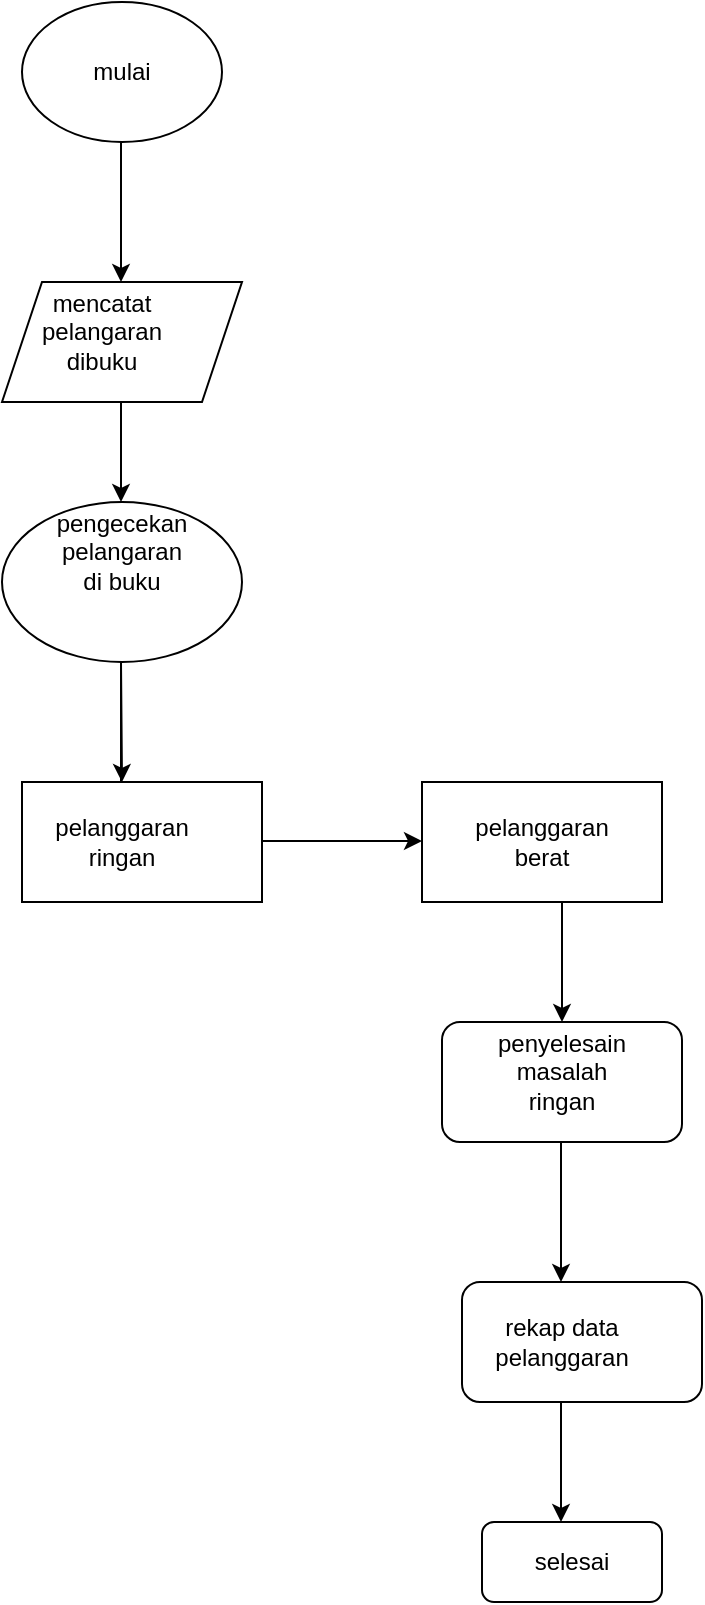 <mxfile version="24.7.4">
  <diagram id="C5RBs43oDa-KdzZeNtuy" name="Page-1">
    <mxGraphModel dx="880" dy="468" grid="1" gridSize="10" guides="1" tooltips="1" connect="1" arrows="1" fold="1" page="1" pageScale="1" pageWidth="827" pageHeight="1169" math="0" shadow="0">
      <root>
        <mxCell id="WIyWlLk6GJQsqaUBKTNV-0" />
        <mxCell id="WIyWlLk6GJQsqaUBKTNV-1" parent="WIyWlLk6GJQsqaUBKTNV-0" />
        <mxCell id="1dfEgHxUh-KY9AhZ73dY-0" value="" style="ellipse;whiteSpace=wrap;html=1;" vertex="1" parent="WIyWlLk6GJQsqaUBKTNV-1">
          <mxGeometry x="320" y="110" width="100" height="70" as="geometry" />
        </mxCell>
        <mxCell id="1dfEgHxUh-KY9AhZ73dY-1" value="mulai" style="text;html=1;align=center;verticalAlign=middle;whiteSpace=wrap;rounded=0;" vertex="1" parent="WIyWlLk6GJQsqaUBKTNV-1">
          <mxGeometry x="340" y="130" width="60" height="30" as="geometry" />
        </mxCell>
        <mxCell id="1dfEgHxUh-KY9AhZ73dY-2" value="" style="endArrow=classic;html=1;rounded=0;" edge="1" parent="WIyWlLk6GJQsqaUBKTNV-1">
          <mxGeometry width="50" height="50" relative="1" as="geometry">
            <mxPoint x="369.5" y="180" as="sourcePoint" />
            <mxPoint x="369.5" y="250" as="targetPoint" />
          </mxGeometry>
        </mxCell>
        <mxCell id="1dfEgHxUh-KY9AhZ73dY-3" value="" style="shape=parallelogram;perimeter=parallelogramPerimeter;whiteSpace=wrap;html=1;fixedSize=1;" vertex="1" parent="WIyWlLk6GJQsqaUBKTNV-1">
          <mxGeometry x="310" y="250" width="120" height="60" as="geometry" />
        </mxCell>
        <mxCell id="1dfEgHxUh-KY9AhZ73dY-5" value="mencatat pelangaran dibuku" style="text;html=1;align=center;verticalAlign=middle;whiteSpace=wrap;rounded=0;" vertex="1" parent="WIyWlLk6GJQsqaUBKTNV-1">
          <mxGeometry x="330" y="260" width="60" height="30" as="geometry" />
        </mxCell>
        <mxCell id="1dfEgHxUh-KY9AhZ73dY-8" value="" style="endArrow=classic;html=1;rounded=0;" edge="1" parent="WIyWlLk6GJQsqaUBKTNV-1">
          <mxGeometry width="50" height="50" relative="1" as="geometry">
            <mxPoint x="369.5" y="310" as="sourcePoint" />
            <mxPoint x="369.5" y="360" as="targetPoint" />
          </mxGeometry>
        </mxCell>
        <mxCell id="1dfEgHxUh-KY9AhZ73dY-9" value="" style="ellipse;whiteSpace=wrap;html=1;" vertex="1" parent="WIyWlLk6GJQsqaUBKTNV-1">
          <mxGeometry x="310" y="360" width="120" height="80" as="geometry" />
        </mxCell>
        <mxCell id="1dfEgHxUh-KY9AhZ73dY-10" value="pengecekan pelangaran di buku" style="text;html=1;align=center;verticalAlign=middle;whiteSpace=wrap;rounded=0;" vertex="1" parent="WIyWlLk6GJQsqaUBKTNV-1">
          <mxGeometry x="340" y="370" width="60" height="30" as="geometry" />
        </mxCell>
        <mxCell id="1dfEgHxUh-KY9AhZ73dY-11" value="" style="endArrow=classic;html=1;rounded=0;" edge="1" parent="WIyWlLk6GJQsqaUBKTNV-1">
          <mxGeometry width="50" height="50" relative="1" as="geometry">
            <mxPoint x="369.5" y="500" as="sourcePoint" />
            <mxPoint x="370" y="500" as="targetPoint" />
            <Array as="points">
              <mxPoint x="369.5" y="440" />
            </Array>
          </mxGeometry>
        </mxCell>
        <mxCell id="1dfEgHxUh-KY9AhZ73dY-13" value="" style="rounded=0;whiteSpace=wrap;html=1;" vertex="1" parent="WIyWlLk6GJQsqaUBKTNV-1">
          <mxGeometry x="320" y="500" width="120" height="60" as="geometry" />
        </mxCell>
        <mxCell id="1dfEgHxUh-KY9AhZ73dY-14" value="pelanggaran ringan" style="text;html=1;align=center;verticalAlign=middle;whiteSpace=wrap;rounded=0;" vertex="1" parent="WIyWlLk6GJQsqaUBKTNV-1">
          <mxGeometry x="340" y="515" width="60" height="30" as="geometry" />
        </mxCell>
        <mxCell id="1dfEgHxUh-KY9AhZ73dY-18" value="" style="endArrow=classic;html=1;rounded=0;" edge="1" parent="WIyWlLk6GJQsqaUBKTNV-1">
          <mxGeometry width="50" height="50" relative="1" as="geometry">
            <mxPoint x="440" y="529.5" as="sourcePoint" />
            <mxPoint x="520" y="529.5" as="targetPoint" />
          </mxGeometry>
        </mxCell>
        <mxCell id="1dfEgHxUh-KY9AhZ73dY-19" value="" style="rounded=0;whiteSpace=wrap;html=1;" vertex="1" parent="WIyWlLk6GJQsqaUBKTNV-1">
          <mxGeometry x="520" y="500" width="120" height="60" as="geometry" />
        </mxCell>
        <mxCell id="1dfEgHxUh-KY9AhZ73dY-20" value="pelanggaran berat" style="text;html=1;align=center;verticalAlign=middle;whiteSpace=wrap;rounded=0;" vertex="1" parent="WIyWlLk6GJQsqaUBKTNV-1">
          <mxGeometry x="550" y="515" width="60" height="30" as="geometry" />
        </mxCell>
        <mxCell id="1dfEgHxUh-KY9AhZ73dY-21" value="" style="endArrow=classic;html=1;rounded=0;" edge="1" parent="WIyWlLk6GJQsqaUBKTNV-1">
          <mxGeometry width="50" height="50" relative="1" as="geometry">
            <mxPoint x="590" y="560" as="sourcePoint" />
            <mxPoint x="590" y="620" as="targetPoint" />
          </mxGeometry>
        </mxCell>
        <mxCell id="1dfEgHxUh-KY9AhZ73dY-22" value="" style="rounded=1;whiteSpace=wrap;html=1;" vertex="1" parent="WIyWlLk6GJQsqaUBKTNV-1">
          <mxGeometry x="530" y="620" width="120" height="60" as="geometry" />
        </mxCell>
        <mxCell id="1dfEgHxUh-KY9AhZ73dY-23" value="penyelesain masalah ringan" style="text;html=1;align=center;verticalAlign=middle;whiteSpace=wrap;rounded=0;" vertex="1" parent="WIyWlLk6GJQsqaUBKTNV-1">
          <mxGeometry x="560" y="630" width="60" height="30" as="geometry" />
        </mxCell>
        <mxCell id="1dfEgHxUh-KY9AhZ73dY-25" value="" style="endArrow=classic;html=1;rounded=0;" edge="1" parent="WIyWlLk6GJQsqaUBKTNV-1">
          <mxGeometry width="50" height="50" relative="1" as="geometry">
            <mxPoint x="589.5" y="680" as="sourcePoint" />
            <mxPoint x="589.5" y="750" as="targetPoint" />
          </mxGeometry>
        </mxCell>
        <mxCell id="1dfEgHxUh-KY9AhZ73dY-26" value="" style="rounded=1;whiteSpace=wrap;html=1;" vertex="1" parent="WIyWlLk6GJQsqaUBKTNV-1">
          <mxGeometry x="540" y="750" width="120" height="60" as="geometry" />
        </mxCell>
        <mxCell id="1dfEgHxUh-KY9AhZ73dY-27" value="rekap data pelanggaran" style="text;html=1;align=center;verticalAlign=middle;whiteSpace=wrap;rounded=0;" vertex="1" parent="WIyWlLk6GJQsqaUBKTNV-1">
          <mxGeometry x="560" y="765" width="60" height="30" as="geometry" />
        </mxCell>
        <mxCell id="1dfEgHxUh-KY9AhZ73dY-28" value="" style="endArrow=classic;html=1;rounded=0;" edge="1" parent="WIyWlLk6GJQsqaUBKTNV-1">
          <mxGeometry width="50" height="50" relative="1" as="geometry">
            <mxPoint x="589.5" y="810" as="sourcePoint" />
            <mxPoint x="589.5" y="870" as="targetPoint" />
          </mxGeometry>
        </mxCell>
        <mxCell id="1dfEgHxUh-KY9AhZ73dY-29" value="" style="rounded=1;whiteSpace=wrap;html=1;" vertex="1" parent="WIyWlLk6GJQsqaUBKTNV-1">
          <mxGeometry x="550" y="870" width="90" height="40" as="geometry" />
        </mxCell>
        <mxCell id="1dfEgHxUh-KY9AhZ73dY-30" value="selesai" style="text;html=1;align=center;verticalAlign=middle;whiteSpace=wrap;rounded=0;" vertex="1" parent="WIyWlLk6GJQsqaUBKTNV-1">
          <mxGeometry x="565" y="875" width="60" height="30" as="geometry" />
        </mxCell>
      </root>
    </mxGraphModel>
  </diagram>
</mxfile>
